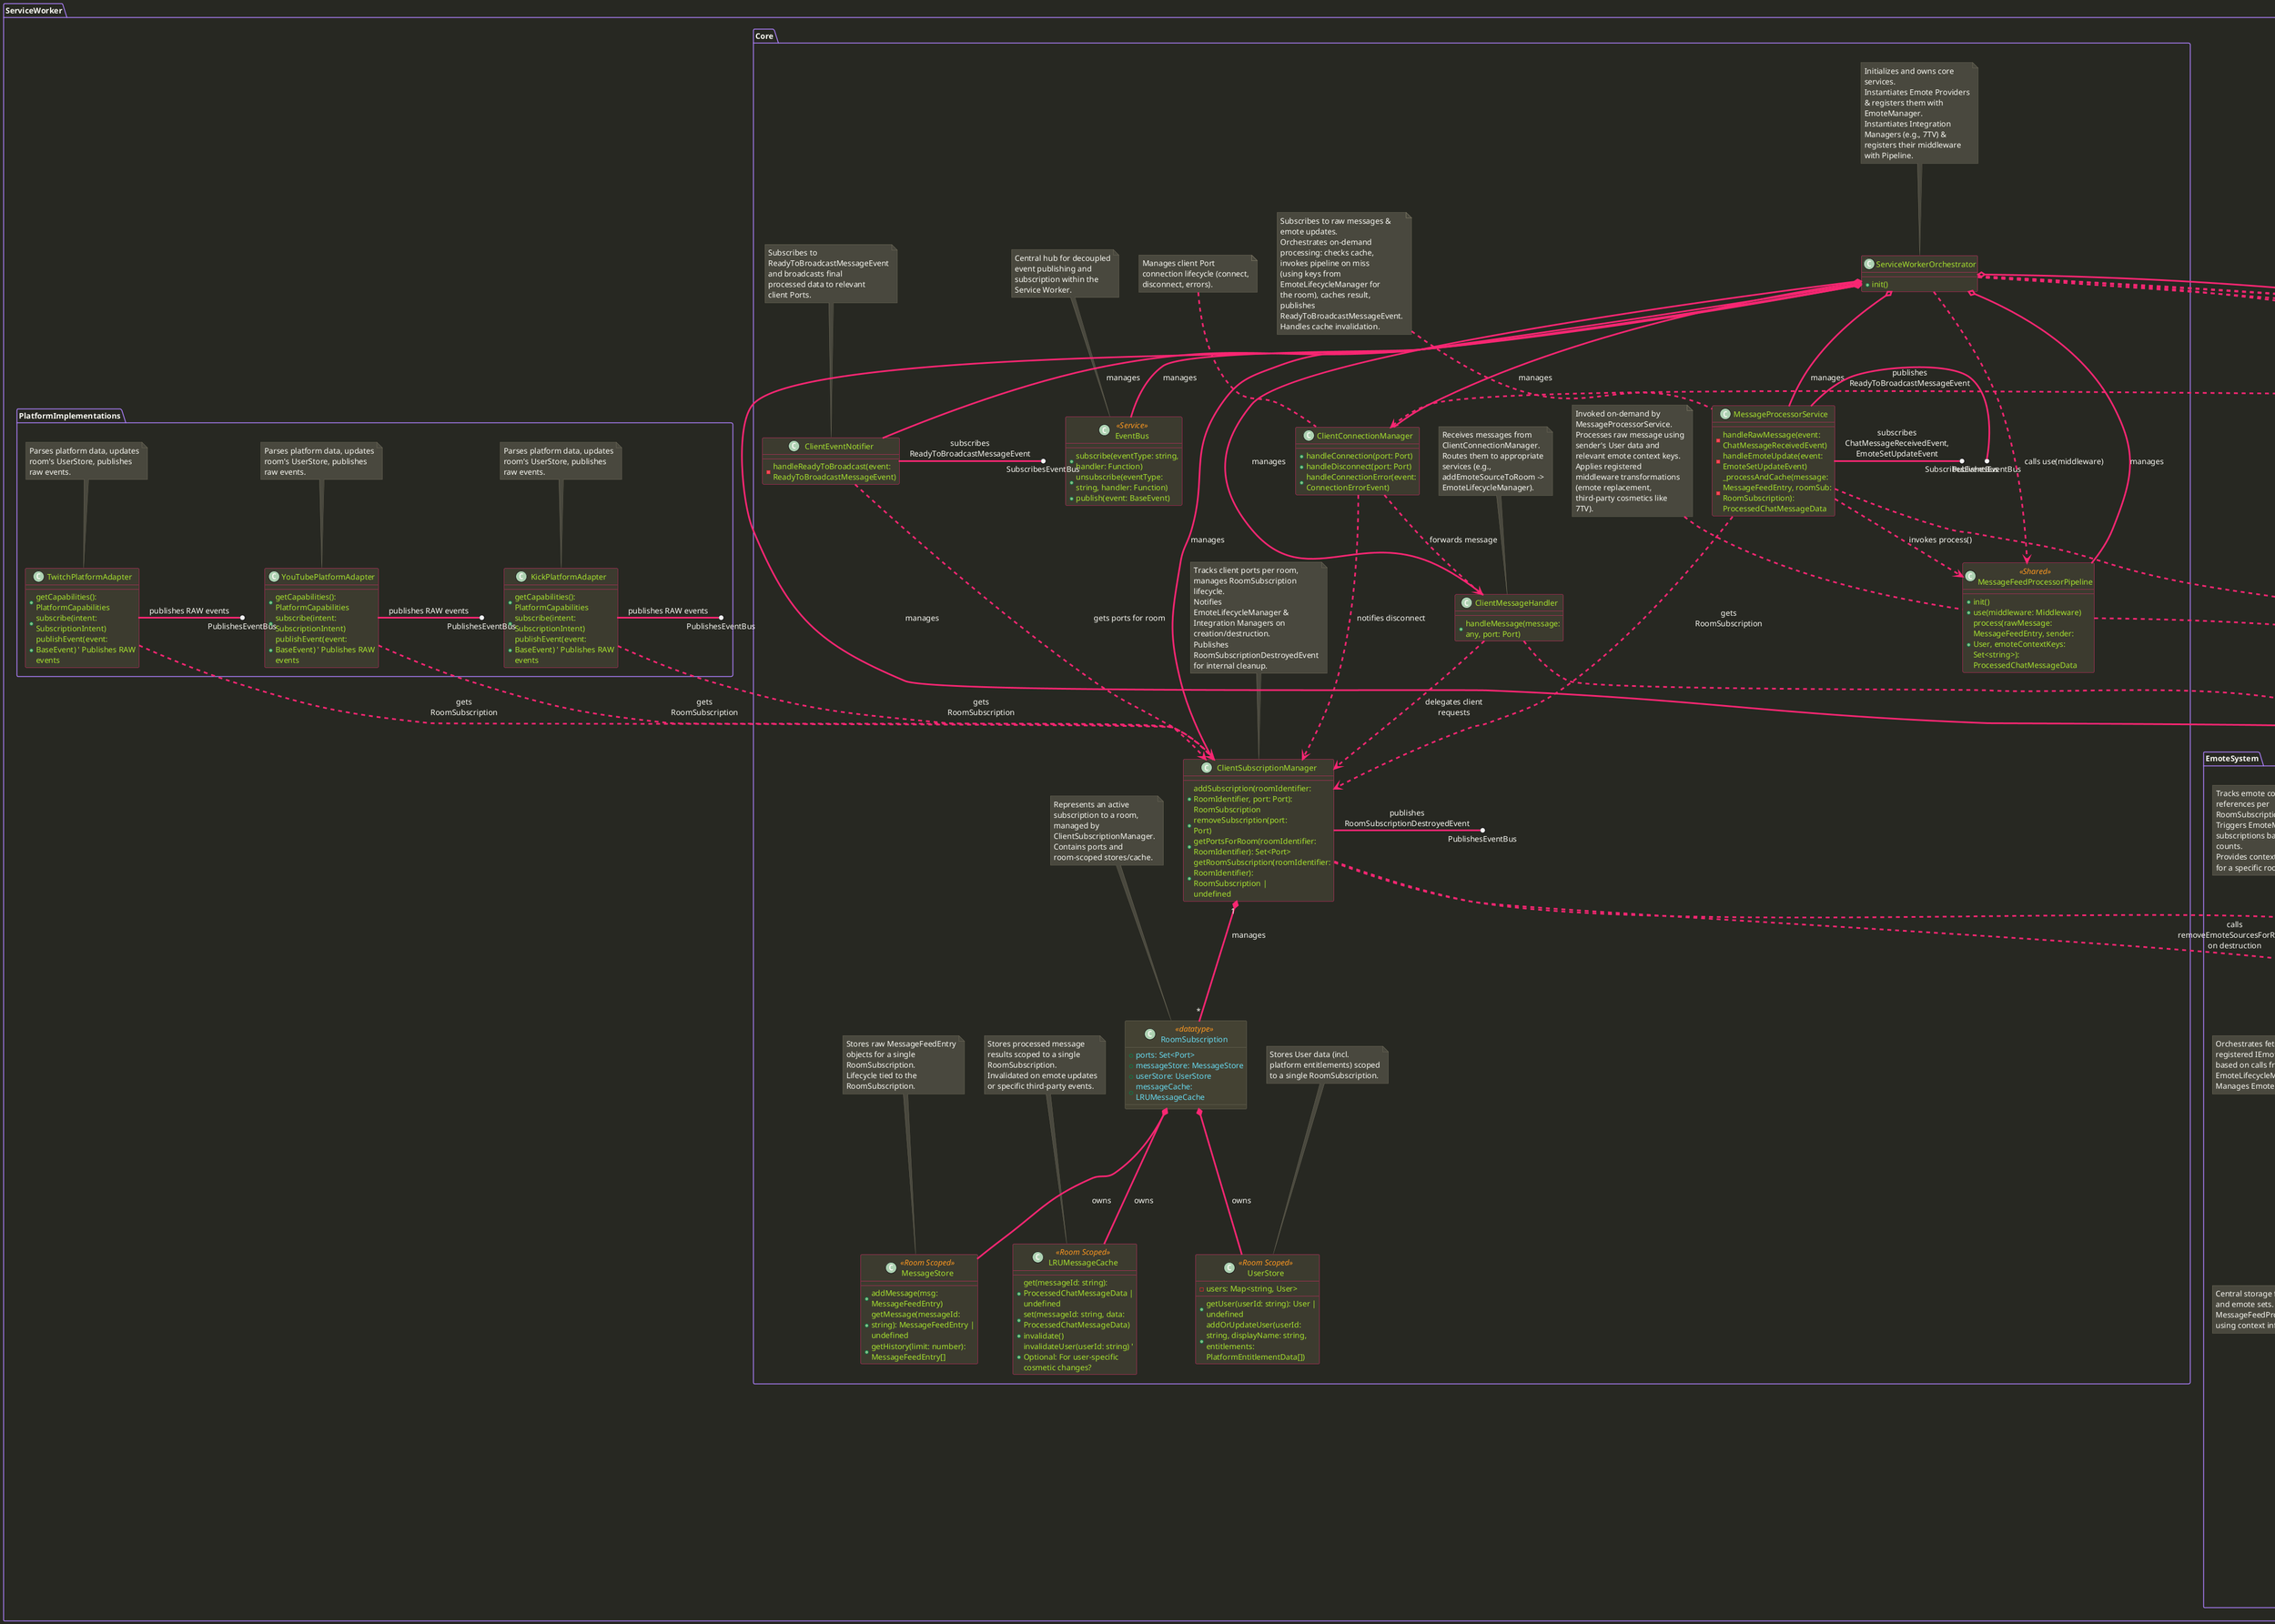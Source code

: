@startuml architecture_classes
allowmixing

' Base Colors
!$color_bg             = "#272822"
!$color_fg             = "#F8F8F2"
!$color_border         = "#75715E"

' Accent Colors
!$color_accent_red     = "#F92672"
!$color_accent_green   = "#A6E22E"
!$color_accent_yellow  = "#3C3B2F"
!$color_accent_blue    = "#66D9EF"
!$color_accent_orange  = "#FD971F"
!$color_accent_purple  = "#AE81FF"

' Specialized
!$color_datatype_bg    = "#444233"
!$color_interface_bg   = "#2F556B"
!$color_note_bg        = "#49483E"
!$color_note_border    = "#75715E"
!$color_note_font      = "#F8F8F2"
!$color_ext_system_bg  = "#5D2E4F"

skinparam {
    ' roundCorner 10
    ' padding 12
    ' linetype ortho
    ' Nodesep 120
    ' Ranksep 120
    wrapWidth 200
    maxMessageSize 150

    Shadowing false
    BackgroundColor $color_bg

    DefaultFontColor $color_fg
    DefaultFontName "Consolas", "Monaco", monospace
    DefaultFontSize 14

    ArrowColor $color_accent_red
    ArrowFontColor $color_fg
    ArrowThickness 3

    BorderColor $color_border

    PackageBorderColor $color_accent_purple
    PackageBackgroundColor $color_bg
    PackageTitleFontColor $color_accent_blue
    PackageFontStyle bold

    ClassBackgroundColor $color_accent_yellow
    ClassBorderColor $color_accent_red
    ClassFontColor $color_fg
    ClassAttributeFontColor $color_accent_green
    ClassStereotypeFontColor $color_accent_orange

    InterfaceBackgroundColor $color_interface_bg
    InterfaceBorderColor $color_accent_red
    InterfaceFontColor $color_fg
    InterfaceAttributeFontColor $color_fg
    InterfaceStereotypeFontColor $color_accent_orange

    NoteBackgroundColor $color_note_bg
    NoteBorderColor $color_note_border
    NoteFontColor $color_note_font

    LegendBackgroundColor $color_border
    LegendBorderColor $color_fg
    LegendFontColor $color_fg
}

skinparam class<<datatype>> {
    BackgroundColor $color_datatype_bg
    BorderColor $color_border
    FontColor $color_fg
    AttributeFontColor $color_accent_blue
    StereotypeFontColor $color_accent_orange
}

skinparam rectangle<<System_Boundary>><<Container_Boundary>> {
    BorderColor $color_accent_purple
    FontColor $color_accent_purple
}

skinparam rectangle<<External_System>> {
    BackgroundColor $color_ext_system_bg
    BorderColor $color_accent_red
    FontColor $color_fg
}


' Interfaces for Lollipop Notation
interface PublishesEventBus {
 .. Represents publishing to EventBus ..
}
interface SubscribesEventBus {
 .. Represents subscribing to EventBus ..
}

' External Systems
rectangle "==7TV Event Service\n----\nevents.7tv.io\n----\nProvides real-time updates for\nuser entitlements, cosmetics, etc.\nvia WebSocket." <<External_System>> as ExtSeventvWS

' High-Level Grouping: Service Worker Internals
package ServiceWorker {
    package Core {
        class ServiceWorkerOrchestrator {
            + init()
        }
        note top of ServiceWorkerOrchestrator : Initializes and owns core services.\nInstantiates Emote Providers & registers them with EmoteManager.\nInstantiates Integration Managers (e.g., 7TV) & registers their middleware with Pipeline.

        class ClientConnectionManager {
             + handleConnection(port: Port)
             + handleDisconnect(port: Port)
             + handleConnectionError(event: ConnectionErrorEvent)
        }
        note top of ClientConnectionManager : Manages client Port connection lifecycle (connect, disconnect, errors).

        class ClientMessageHandler {
             + handleMessage(message: any, port: Port)
        }
        note top of ClientMessageHandler : Receives messages from ClientConnectionManager.\nRoutes them to appropriate services (e.g., addEmoteSourceToRoom -> EmoteLifecycleManager).

        class ClientEventNotifier {
             - handleReadyToBroadcast(event: ReadyToBroadcastMessageEvent)
        }
        note top of ClientEventNotifier : Subscribes to ReadyToBroadcastMessageEvent and broadcasts final processed data to relevant client Ports.

        class EventBus <<Service>> {
            + subscribe(eventType: string, handler: Function)
            + unsubscribe(eventType: string, handler: Function)
            + publish(event: BaseEvent)
        }
        note top of EventBus : Central hub for decoupled event publishing and subscription within the Service Worker.

        class ClientSubscriptionManager {
            + addSubscription(roomIdentifier: RoomIdentifier, port: Port): RoomSubscription
            + removeSubscription(port: Port)
            + getPortsForRoom(roomIdentifier: RoomIdentifier): Set<Port>
            + getRoomSubscription(roomIdentifier: RoomIdentifier): RoomSubscription | undefined
        }
        note top of ClientSubscriptionManager : Tracks client ports per room, manages RoomSubscription lifecycle.\nNotifies EmoteLifecycleManager & Integration Managers on creation/destruction.\nPublishes RoomSubscriptionDestroyedEvent for internal cleanup.

        class MessageProcessorService {
            - handleRawMessage(event: ChatMessageReceivedEvent)
            - handleEmoteUpdate(event: EmoteSetUpdateEvent)
            - _processAndCache(message: MessageFeedEntry, roomSub: RoomSubscription): ProcessedChatMessageData
        }
        note top of MessageProcessorService : Subscribes to raw messages & emote updates.\nOrchestrates on-demand processing: checks cache, invokes pipeline on miss (using keys from EmoteLifecycleManager for the room), caches result, publishes ReadyToBroadcastMessageEvent. Handles cache invalidation.

        class MessageFeedProcessorPipeline <<Shared>> {
            + init()
            + use(middleware: Middleware)
            + process(rawMessage: MessageFeedEntry, sender: User, emoteContextKeys: Set<string>): ProcessedChatMessageData
        }
        note top of MessageFeedProcessorPipeline : Invoked on-demand by MessageProcessorService.\nProcesses raw message using sender's User data and relevant emote context keys.\nApplies registered middleware transformations (emote replacement, third-party cosmetics like 7TV).

        class UserStore <<Room Scoped>> {
             - users: Map<string, User>
             + getUser(userId: string): User | undefined
             + addOrUpdateUser(userId: string, displayName: string, entitlements: PlatformEntitlementData[])
        }
        note top of UserStore : Stores User data (incl. platform entitlements) scoped to a single RoomSubscription.

        class LRUMessageCache <<Room Scoped>> {
            + get(messageId: string): ProcessedChatMessageData | undefined
            + set(messageId: string, data: ProcessedChatMessageData)
            + invalidate()
            + invalidateUser(userId: string) ' Optional: For user-specific cosmetic changes?
        }
        note top of LRUMessageCache : Stores processed message results scoped to a single RoomSubscription. Invalidated on emote updates or specific third-party events.

        class RoomSubscription <<datatype>> {
             + ports: Set<Port>
             + messageStore: MessageStore
             + userStore: UserStore
             + messageCache: LRUMessageCache
        }
        note top of RoomSubscription : Represents an active subscription to a room, managed by ClientSubscriptionManager.\nContains ports and room-scoped stores/cache.

        class MessageStore <<Room Scoped>> {
             + addMessage(msg: MessageFeedEntry)
             + getMessage(messageId: string): MessageFeedEntry | undefined
             + getHistory(limit: number): MessageFeedEntry[]
        }
        note top of MessageStore : Stores raw MessageFeedEntry objects for a single RoomSubscription.\nLifecycle tied to the RoomSubscription.

    }

    package EmoteSystem {
        class EmoteLifecycleManager <<ServiceWorker Component>> {
            + addEmoteSourceToRoom(roomIdentifier: RoomIdentifier, request: EmoteFetchRequest)
            + removeEmoteSourcesForRoom(roomIdentifier: RoomIdentifier)
            + getEmoteContextKeysForRoom(roomIdentifier: RoomIdentifier): Set<string>
            - _generateEmoteContextKey(request: EmoteFetchRequest): string
            - _incrementEmoteContextRef(emoteContextKey: string, roomIdentifier: RoomIdentifier)
            - _decrementEmoteContextRef(emoteContextKey: string, roomIdentifier: RoomIdentifier)
        }
        note top of EmoteLifecycleManager : Tracks emote context references per RoomSubscription.\nTriggers EmoteManager subscriptions based on ref counts.\nProvides context keys needed for a specific room.

        class EmoteManager <<ServiceWorker Component>> {
            - providers: Map<string, IEmoteProvider>
            + registerProvider(provider: IEmoteProvider)
            + subscribeToEmoteSource(request: EmoteFetchRequest)
            + unsubscribeFromEmoteSource(request: EmoteFetchRequest)
            - handleProviderUpdate(update: EmoteSetUpdate)
        }
        note top of EmoteManager : Orchestrates fetching via registered IEmoteProviders based on calls from EmoteLifecycleManager.\nManages EmoteRegistry.

        class EmoteRegistry <<ServiceWorker Component>> {
            + addOrUpdateEmoteSet(emoteSet: EmoteSet, emoteContextKey: string)
            + removeEmoteSet(setId: string)
            + getEmoteByName(name: string, relevantEmoteContextKeys: string[]): Emote | undefined
            + getAllEmoteSetsForContexts(emoteContextKeys: string[]): EmoteSet[]
        }
        note top of EmoteRegistry : Central storage for emotes and emote sets. Queried by MessageFeedProcessorPipeline using context info.

        interface IEmoteProvider {
            + fetchEmotes(request: EmoteFetchRequest): Promise<EmoteSet[]>
            + {abstract} subscribeToUpdates?(request: EmoteFetchRequest, updateCallback: (update: EmoteSetUpdate) => void): Promise<void>
            + {abstract} unsubscribeFromUpdates?(request: EmoteFetchRequest): Promise<void>
            + {abstract} canHandleRequest?(request: EmoteFetchRequest): boolean
        }
        note top of IEmoteProvider : Interface for emote providers. Fetches sets based on EmoteFetchRequest, may support updates.
    }

    package PlatformImplementations {
        class TwitchPlatformAdapter {
            + getCapabilities(): PlatformCapabilities
            + subscribe(intent: SubscriptionIntent)
            + publishEvent(event: BaseEvent) ' Publishes RAW events
        }
        note top of TwitchPlatformAdapter : Parses platform data, updates room's UserStore, publishes raw events.

        class YouTubePlatformAdapter {
            + getCapabilities(): PlatformCapabilities
            + subscribe(intent: SubscriptionIntent)
            + publishEvent(event: BaseEvent) ' Publishes RAW events
        }
        note top of YouTubePlatformAdapter : Parses platform data, updates room's UserStore, publishes raw events.

        class KickPlatformAdapter {
            + getCapabilities(): PlatformCapabilities
            + subscribe(intent: SubscriptionIntent)
            + publishEvent(event: BaseEvent) ' Publishes RAW events
        }
        note top of KickPlatformAdapter : Parses platform data, updates room's UserStore, publishes raw events.
    }

    package EmoteProviderImplementations {
        class SeventvEmoteProvider {
            + fetchEmotes(request: EmoteFetchRequest): Promise<EmoteSet[]>
        }
        SeventvEmoteProvider --|> ServiceWorker.EmoteSystem.IEmoteProvider : implements
        note top of SeventvEmoteProvider : Implements IEmoteProvider.\nSubscribes to RoomSubscriptionDestroyedEvent for internal cleanup.

        class KickEmoteProvider {
            + fetchEmotes(request: EmoteFetchRequest): Promise<EmoteSet[]>
        }
        KickEmoteProvider --|> ServiceWorker.EmoteSystem.IEmoteProvider : implements
        note top of KickEmoteProvider : Implements IEmoteProvider.\nSubscribes to RoomSubscriptionDestroyedEvent for internal cleanup.
    }

    package ThirdParty.Seventv {
        class SeventvIntegrationManager {
            - ws: WebSocket
            - state: Map<string, any> ' Simplified state representation
            + init()
            + getPipelineMiddleware(): Middleware
            + handleRoomSubscriptionCreated(roomIdentifier: RoomIdentifier)
            - handleWebSocketMessage(event: MessageEvent)
            - handleRoomSubscriptionDestroyed(event: RoomSubscriptionDestroyedEvent)
        }
        note top of SeventvIntegrationManager : Manages 7TV WebSocket connection (events.7tv.io),\nreceives async updates (cosmetics, entitlements),\nmaintains internal state, provides middleware for Pipeline.
    }
}

' Content Script UI (Separate Top-Level Package)
package ContentScriptUI {
    class ContentScriptManager <<ContentScript>> {
        + connectToServiceWorker()
        + detectAndAssociateContext()
        + subscribeToRoom(roomIdentifier: RoomIdentifier)
        + addEmoteSourceToRoom(roomIdentifier: RoomIdentifier, request: EmoteFetchRequest)
        + sendHeartbeat()
        - handleServiceWorkerMessage(event: BaseEvent)
        - handleDisconnect()
    }
    note top of ContentScriptManager : Manages communication with Service Worker, detects context, initiates subscriptions and requests emote sources per room.

    class MessageFeedView <<UI Component (SolidJS)>> {
        + renderProcessedMessage(data: ProcessedChatMessageData) ' Updated data type
        + updateEmotes(data: EmoteSetUpdateEvent)
        + {abstract} renderChannelEvent?(data: ChannelEventReceivedEvent)
    }
    note top of MessageFeedView : Renders messages, emotes, and other UI elements in the content script.
}


' --- Simplified Relationships ---

' ServiceWorkerOrchestrator Relationships (Ownership & Setup)
ServiceWorker.Core.ServiceWorkerOrchestrator o-- ServiceWorker.Core.ClientConnectionManager : manages
ServiceWorker.Core.ServiceWorkerOrchestrator o-- ServiceWorker.Core.ClientMessageHandler : manages
ServiceWorker.Core.ServiceWorkerOrchestrator o-- ServiceWorker.Core.ClientEventNotifier : manages
ServiceWorker.Core.ServiceWorkerOrchestrator o-- ServiceWorker.Core.ClientSubscriptionManager : manages
ServiceWorker.Core.ServiceWorkerOrchestrator o-- ServiceWorker.Core.MessageProcessorService : manages
ServiceWorker.Core.ServiceWorkerOrchestrator o-- ServiceWorker.EmoteSystem.EmoteLifecycleManager : manages
ServiceWorker.Core.ServiceWorkerOrchestrator o-- ServiceWorker.EmoteSystem.EmoteManager : manages
ServiceWorker.Core.ServiceWorkerOrchestrator o-- ServiceWorker.Core.MessageFeedProcessorPipeline : manages
ServiceWorker.Core.ServiceWorkerOrchestrator o-- ServiceWorker.Core.EventBus : manages
ServiceWorker.Core.ServiceWorkerOrchestrator ..> ServiceWorker.EmoteProviderImplementations.SeventvEmoteProvider : instantiates
ServiceWorker.Core.ServiceWorkerOrchestrator ..> ServiceWorker.EmoteProviderImplementations.KickEmoteProvider : instantiates
ServiceWorker.Core.ServiceWorkerOrchestrator ..> ServiceWorker.ThirdParty.Seventv.SeventvIntegrationManager : instantiates & inits
ServiceWorker.Core.ServiceWorkerOrchestrator ..> ServiceWorker.EmoteSystem.EmoteManager : calls registerProvider()
ServiceWorker.Core.ServiceWorkerOrchestrator ..> ServiceWorker.Core.MessageFeedProcessorPipeline : calls use(middleware)

' ClientConnectionManager Relationships
ServiceWorker.Core.ClientConnectionManager ..> ServiceWorker.Core.ClientMessageHandler : forwards message
ServiceWorker.Core.ClientConnectionManager ..> ServiceWorker.Core.ClientSubscriptionManager : notifies disconnect

' ClientMessageHandler Relationships
ServiceWorker.Core.ClientMessageHandler ..> ServiceWorker.Core.ClientSubscriptionManager : delegates client requests
ServiceWorker.Core.ClientMessageHandler ..> ServiceWorker.EmoteSystem.EmoteLifecycleManager : delegates addEmoteSourceToRoom

' ClientEventNotifier Relationships
ServiceWorker.Core.ClientEventNotifier -() SubscribesEventBus : subscribes ReadyToBroadcastMessageEvent
ServiceWorker.Core.ClientEventNotifier ..> ServiceWorker.Core.ClientSubscriptionManager : gets ports for room

' MessageProcessorService Relationships
ServiceWorker.Core.MessageProcessorService -() SubscribesEventBus : subscribes ChatMessageReceivedEvent, EmoteSetUpdateEvent
ServiceWorker.Core.MessageProcessorService ..> ServiceWorker.Core.ClientSubscriptionManager : gets RoomSubscription
ServiceWorker.Core.MessageProcessorService ..> ServiceWorker.EmoteSystem.EmoteLifecycleManager : gets emoteContextKeys for room
ServiceWorker.Core.MessageProcessorService ..> ServiceWorker.Core.MessageFeedProcessorPipeline : invokes process()
ServiceWorker.Core.MessageProcessorService -() PublishesEventBus : publishes ReadyToBroadcastMessageEvent

' EventBus Relationships (No direct arrows needed for subscribers/publishers using lollipops)

' Event Publishing via Lollipop Interface
ServiceWorker.Core.ClientSubscriptionManager -() PublishesEventBus : publishes RoomSubscriptionDestroyedEvent
ServiceWorker.EmoteSystem.EmoteManager -() PublishesEventBus : publishes EmoteSetUpdateEvent
ServiceWorker.PlatformImplementations.TwitchPlatformAdapter -() PublishesEventBus : publishes RAW events
ServiceWorker.PlatformImplementations.YouTubePlatformAdapter -() PublishesEventBus : publishes RAW events
ServiceWorker.PlatformImplementations.KickPlatformAdapter -() PublishesEventBus : publishes RAW events

' Event Subscription via Lollipop Interface
ServiceWorker.EmoteProviderImplementations.SeventvEmoteProvider -() SubscribesEventBus : subscribes RoomSubscriptionDestroyedEvent
ServiceWorker.EmoteProviderImplementations.KickEmoteProvider -() SubscribesEventBus : subscribes RoomSubscriptionDestroyedEvent
ServiceWorker.ThirdParty.Seventv.SeventvIntegrationManager -() SubscribesEventBus : subscribes RoomSubscriptionDestroyedEvent

' EmoteLifecycleManager Relationships
ServiceWorker.EmoteSystem.EmoteLifecycleManager ..> ServiceWorker.EmoteSystem.EmoteManager : calls subscribeToEmoteSource / unsubscribeFromEmoteSource

' EmoteManager Relationships
ServiceWorker.EmoteSystem.EmoteManager ..> ServiceWorker.EmoteSystem.IEmoteProvider : uses registered providers
ServiceWorker.EmoteSystem.EmoteManager ..> ServiceWorker.EmoteSystem.EmoteRegistry : updates

' IEmoteProvider Relationships
ServiceWorker.EmoteSystem.IEmoteProvider <.. ServiceWorker.EmoteSystem.EmoteManager : invokes updateCallback

' MessageFeedProcessorPipeline Relationships
ServiceWorker.Core.MessageFeedProcessorPipeline ..> ServiceWorker.EmoteSystem.EmoteRegistry : queries emotes
' Note: Pipeline executes middleware provided by SeventvIntegrationManager

' ContentScriptManager Relationships
ContentScriptUI.ContentScriptManager ..> ServiceWorker.Core.ClientConnectionManager : connects via Port, sends messages
ContentScriptUI.ContentScriptManager o-- ContentScriptUI.MessageFeedView : manages

' ClientSubscriptionManager Relationships
ServiceWorker.Core.ClientSubscriptionManager ..> ServiceWorker.EmoteSystem.EmoteLifecycleManager : calls removeEmoteSourcesForRoom on destruction
ServiceWorker.Core.ClientSubscriptionManager ..> ServiceWorker.ThirdParty.Seventv.SeventvIntegrationManager : calls handleRoomSubscriptionCreated()
ServiceWorker.Core.ClientSubscriptionManager "1" *-- "*" ServiceWorker.Core.RoomSubscription : manages

' RoomSubscription Relationships
ServiceWorker.Core.RoomSubscription *-- ServiceWorker.Core.MessageStore : owns
ServiceWorker.Core.RoomSubscription *-- ServiceWorker.Core.UserStore : owns
ServiceWorker.Core.RoomSubscription *-- ServiceWorker.Core.LRUMessageCache : owns

' PlatformImplementations Relationships
ServiceWorker.PlatformImplementations.TwitchPlatformAdapter ..> ServiceWorker.Core.ClientSubscriptionManager : gets RoomSubscription
ServiceWorker.PlatformImplementations.YouTubePlatformAdapter ..> ServiceWorker.Core.ClientSubscriptionManager : gets RoomSubscription
ServiceWorker.PlatformImplementations.KickPlatformAdapter ..> ServiceWorker.Core.ClientSubscriptionManager : gets RoomSubscription

' ThirdParty Integration Relationships
ServiceWorker.ThirdParty.Seventv.SeventvIntegrationManager ..> ExtSeventvWS : connects via WebSocket

@enduml
